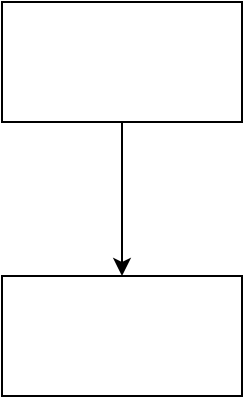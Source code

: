 <mxfile version="20.5.3" type="github">
  <diagram id="gr7emVKLz7lvecgQcWgF" name="第 1 页">
    <mxGraphModel dx="1162" dy="1481" grid="0" gridSize="10" guides="1" tooltips="1" connect="1" arrows="1" fold="1" page="0" pageScale="1" pageWidth="827" pageHeight="1169" math="0" shadow="0">
      <root>
        <mxCell id="0" />
        <mxCell id="1" parent="0" />
        <mxCell id="pfAVo_9jRDzd8ldHL2-0-3" style="edgeStyle=orthogonalEdgeStyle;rounded=0;orthogonalLoop=1;jettySize=auto;html=1;exitX=0.5;exitY=1;exitDx=0;exitDy=0;entryX=0.5;entryY=0;entryDx=0;entryDy=0;" edge="1" parent="1" source="pfAVo_9jRDzd8ldHL2-0-1" target="pfAVo_9jRDzd8ldHL2-0-2">
          <mxGeometry relative="1" as="geometry" />
        </mxCell>
        <mxCell id="pfAVo_9jRDzd8ldHL2-0-1" value="" style="whiteSpace=wrap;html=1;" vertex="1" parent="1">
          <mxGeometry x="328" y="-565" width="120" height="60" as="geometry" />
        </mxCell>
        <mxCell id="pfAVo_9jRDzd8ldHL2-0-2" value="" style="whiteSpace=wrap;html=1;" vertex="1" parent="1">
          <mxGeometry x="328" y="-428" width="120" height="60" as="geometry" />
        </mxCell>
      </root>
    </mxGraphModel>
  </diagram>
</mxfile>
